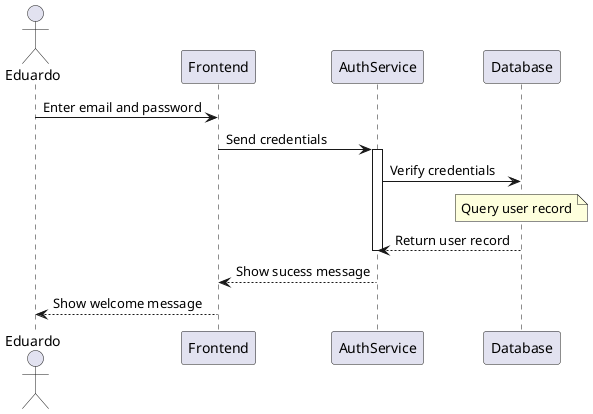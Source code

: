 @startuml

/'

🧠 Exercise: User Logs Into System

Scenario:
	1.	User (Eduardo) enters email and password.
	2.	The frontend sends the credentials to the Auth Service.
	3.	Auth Service verifies credentials with the Database.
	4.	Database returns user record.
	5.	Auth Service responds with a success message.
	6.	Frontend shows a welcome message.

Requirements:
	•	Use actor for Eduardo.
	•	Use participant for Frontend, AuthService, and Database.
	•	Use solid arrows for calls.
	•	Use a dotted arrow for response from the Database to AuthService.
	•	Add a note over AuthService: “Handles authentication logic
'/

/'

Lessons learned:
    •	Use always imperative verbs for actions "Enter, send Show, Return, Verify".
    •	Use solid arrows for calls and dotted arrows for responses. (not mandatory but helps clarity).
    •	Use timeline activate/deactive to show when a service is processing.

'/

actor Eduardo
participant Frontend
participant AuthService
participant Database

Eduardo -> Frontend: Enter email and password
Frontend -> AuthService: Send credentials
activate AuthService
AuthService -> Database: Verify credentials
note over Database: Query user record
Database --> AuthService: Return user record
deactivate AuthService

AuthService --> Frontend: Show sucess message
Frontend --> Eduardo: Show welcome message


@enduml